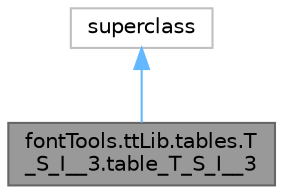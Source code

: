 digraph "fontTools.ttLib.tables.T_S_I__3.table_T_S_I__3"
{
 // LATEX_PDF_SIZE
  bgcolor="transparent";
  edge [fontname=Helvetica,fontsize=10,labelfontname=Helvetica,labelfontsize=10];
  node [fontname=Helvetica,fontsize=10,shape=box,height=0.2,width=0.4];
  Node1 [id="Node000001",label="fontTools.ttLib.tables.T\l_S_I__3.table_T_S_I__3",height=0.2,width=0.4,color="gray40", fillcolor="grey60", style="filled", fontcolor="black",tooltip=" "];
  Node2 -> Node1 [id="edge1_Node000001_Node000002",dir="back",color="steelblue1",style="solid",tooltip=" "];
  Node2 [id="Node000002",label="superclass",height=0.2,width=0.4,color="grey75", fillcolor="white", style="filled",URL="$d4/d4f/classsuperclass.html",tooltip=" "];
}
